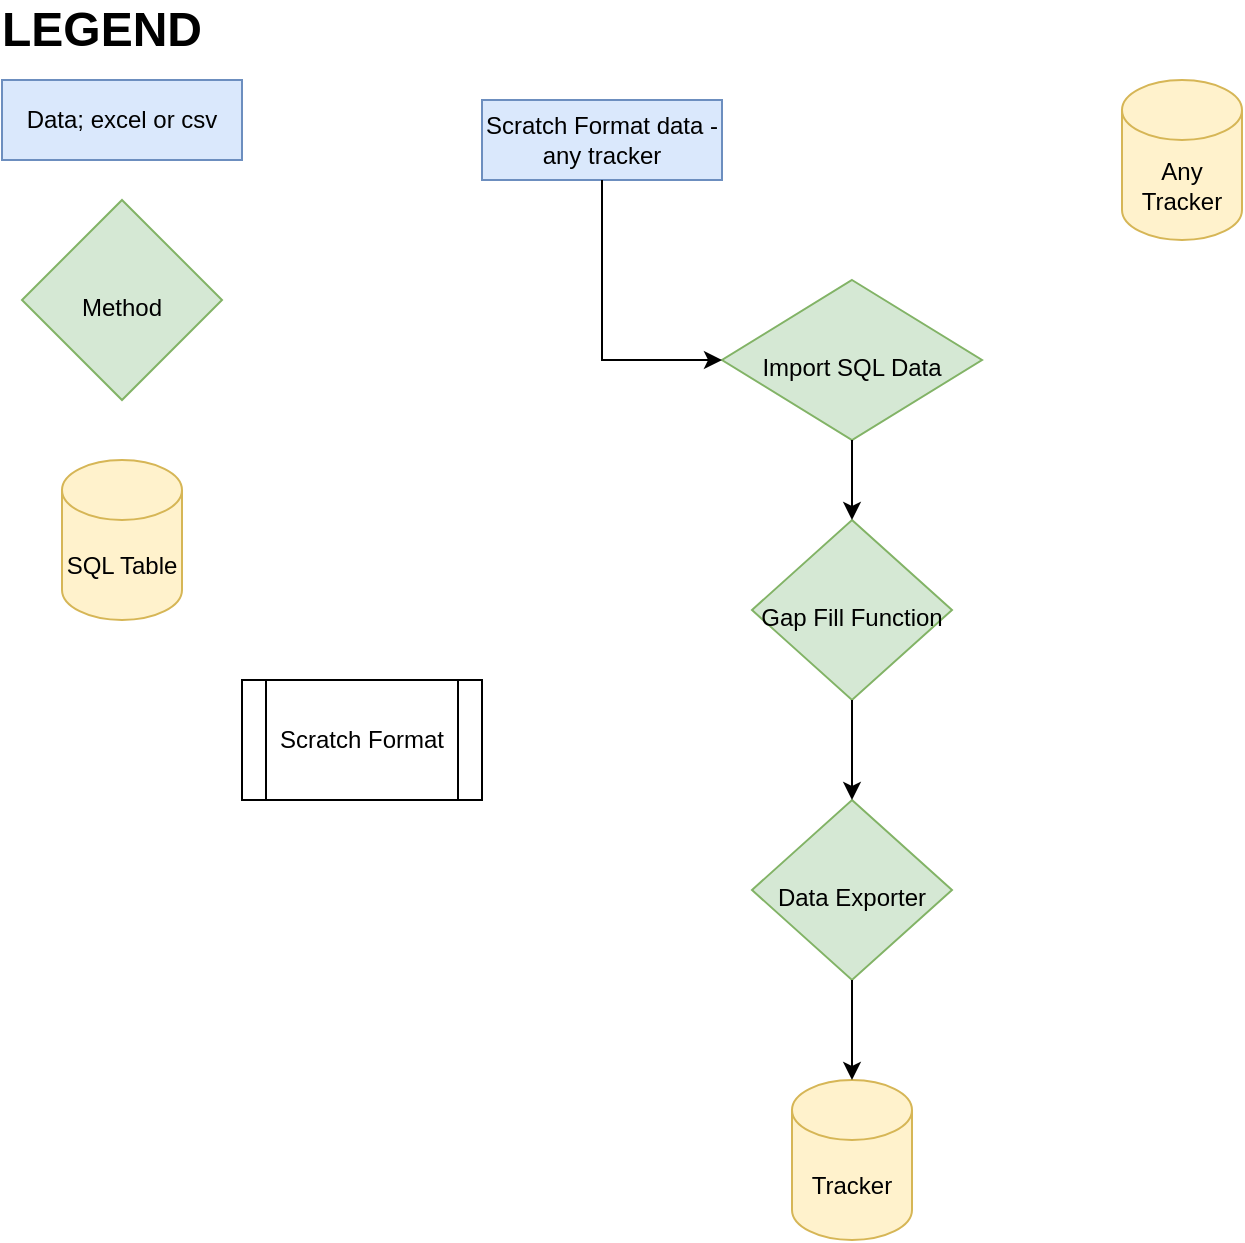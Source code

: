 <mxfile version="20.6.0" type="github">
  <diagram id="p8lEQfj0Wyr8JSXRAtLH" name="Page-1">
    <mxGraphModel dx="539" dy="487" grid="1" gridSize="10" guides="1" tooltips="1" connect="1" arrows="1" fold="1" page="1" pageScale="1" pageWidth="827" pageHeight="1169" math="0" shadow="0">
      <root>
        <mxCell id="0" />
        <mxCell id="1" parent="0" />
        <mxCell id="yy5XVwhqXjzSVsF5RALL-1" value="Scratch Format" style="shape=process;whiteSpace=wrap;html=1;backgroundOutline=1;" vertex="1" parent="1">
          <mxGeometry x="130" y="340" width="120" height="60" as="geometry" />
        </mxCell>
        <mxCell id="yy5XVwhqXjzSVsF5RALL-2" value="Scratch Format data - any tracker" style="rounded=0;whiteSpace=wrap;html=1;fillColor=#dae8fc;strokeColor=#6c8ebf;" vertex="1" parent="1">
          <mxGeometry x="250" y="50" width="120" height="40" as="geometry" />
        </mxCell>
        <mxCell id="yy5XVwhqXjzSVsF5RALL-3" value="&lt;font style=&quot;font-size: 24px;&quot;&gt;&lt;b&gt;LEGEND&lt;/b&gt;&lt;/font&gt;" style="text;html=1;strokeColor=none;fillColor=none;align=center;verticalAlign=middle;whiteSpace=wrap;rounded=0;" vertex="1" parent="1">
          <mxGeometry x="10" width="100" height="30" as="geometry" />
        </mxCell>
        <mxCell id="yy5XVwhqXjzSVsF5RALL-4" value="Data; excel or csv" style="rounded=0;whiteSpace=wrap;html=1;fillColor=#dae8fc;strokeColor=#6c8ebf;" vertex="1" parent="1">
          <mxGeometry x="10" y="40" width="120" height="40" as="geometry" />
        </mxCell>
        <mxCell id="yy5XVwhqXjzSVsF5RALL-5" value="&lt;font style=&quot;font-size: 12px;&quot;&gt;Method&lt;br&gt;&lt;/font&gt;" style="rhombus;whiteSpace=wrap;html=1;fontSize=24;fillColor=#d5e8d4;strokeColor=#82b366;" vertex="1" parent="1">
          <mxGeometry x="20" y="100" width="100" height="100" as="geometry" />
        </mxCell>
        <mxCell id="yy5XVwhqXjzSVsF5RALL-6" value="SQL Table" style="shape=cylinder3;whiteSpace=wrap;html=1;boundedLbl=1;backgroundOutline=1;size=15;fontSize=12;fillColor=#fff2cc;strokeColor=#d6b656;" vertex="1" parent="1">
          <mxGeometry x="40" y="230" width="60" height="80" as="geometry" />
        </mxCell>
        <mxCell id="yy5XVwhqXjzSVsF5RALL-7" value="&lt;font style=&quot;font-size: 12px;&quot;&gt;Import SQL Data&lt;/font&gt;" style="rhombus;whiteSpace=wrap;html=1;fontSize=24;fillColor=#d5e8d4;strokeColor=#82b366;" vertex="1" parent="1">
          <mxGeometry x="370" y="140" width="130" height="80" as="geometry" />
        </mxCell>
        <mxCell id="yy5XVwhqXjzSVsF5RALL-8" value="Any Tracker" style="shape=cylinder3;whiteSpace=wrap;html=1;boundedLbl=1;backgroundOutline=1;size=15;fontSize=12;fillColor=#fff2cc;strokeColor=#d6b656;" vertex="1" parent="1">
          <mxGeometry x="570" y="40" width="60" height="80" as="geometry" />
        </mxCell>
        <mxCell id="yy5XVwhqXjzSVsF5RALL-9" value="" style="endArrow=classic;html=1;rounded=0;fontSize=12;entryX=0;entryY=0.5;entryDx=0;entryDy=0;exitX=0.5;exitY=1;exitDx=0;exitDy=0;" edge="1" parent="1" source="yy5XVwhqXjzSVsF5RALL-2" target="yy5XVwhqXjzSVsF5RALL-7">
          <mxGeometry width="50" height="50" relative="1" as="geometry">
            <mxPoint x="350" y="370" as="sourcePoint" />
            <mxPoint x="400" y="320" as="targetPoint" />
            <Array as="points">
              <mxPoint x="310" y="180" />
            </Array>
          </mxGeometry>
        </mxCell>
        <mxCell id="yy5XVwhqXjzSVsF5RALL-11" value="&lt;span style=&quot;font-size: 12px;&quot;&gt;Gap Fill Function&lt;/span&gt;" style="rhombus;whiteSpace=wrap;html=1;fontSize=24;fillColor=#d5e8d4;strokeColor=#82b366;" vertex="1" parent="1">
          <mxGeometry x="385" y="260" width="100" height="90" as="geometry" />
        </mxCell>
        <mxCell id="yy5XVwhqXjzSVsF5RALL-12" value="" style="endArrow=classic;html=1;rounded=0;fontSize=12;entryX=0.5;entryY=0;entryDx=0;entryDy=0;exitX=0.5;exitY=1;exitDx=0;exitDy=0;" edge="1" parent="1" source="yy5XVwhqXjzSVsF5RALL-7" target="yy5XVwhqXjzSVsF5RALL-11">
          <mxGeometry width="50" height="50" relative="1" as="geometry">
            <mxPoint x="280" y="200" as="sourcePoint" />
            <mxPoint x="355" y="315" as="targetPoint" />
            <Array as="points" />
          </mxGeometry>
        </mxCell>
        <mxCell id="yy5XVwhqXjzSVsF5RALL-13" value="&lt;span style=&quot;font-size: 12px;&quot;&gt;Data Exporter&lt;/span&gt;" style="rhombus;whiteSpace=wrap;html=1;fontSize=24;fillColor=#d5e8d4;strokeColor=#82b366;" vertex="1" parent="1">
          <mxGeometry x="385" y="400" width="100" height="90" as="geometry" />
        </mxCell>
        <mxCell id="yy5XVwhqXjzSVsF5RALL-14" value="" style="endArrow=classic;html=1;rounded=0;fontSize=12;entryX=0.5;entryY=0;entryDx=0;entryDy=0;" edge="1" parent="1" source="yy5XVwhqXjzSVsF5RALL-11" target="yy5XVwhqXjzSVsF5RALL-13">
          <mxGeometry width="50" height="50" relative="1" as="geometry">
            <mxPoint x="375" y="320" as="sourcePoint" />
            <mxPoint x="425" y="270" as="targetPoint" />
          </mxGeometry>
        </mxCell>
        <mxCell id="yy5XVwhqXjzSVsF5RALL-15" value="Tracker" style="shape=cylinder3;whiteSpace=wrap;html=1;boundedLbl=1;backgroundOutline=1;size=15;fontSize=12;fillColor=#fff2cc;strokeColor=#d6b656;" vertex="1" parent="1">
          <mxGeometry x="405" y="540" width="60" height="80" as="geometry" />
        </mxCell>
        <mxCell id="yy5XVwhqXjzSVsF5RALL-16" value="" style="endArrow=classic;html=1;rounded=0;fontSize=12;" edge="1" parent="1" source="yy5XVwhqXjzSVsF5RALL-13" target="yy5XVwhqXjzSVsF5RALL-15">
          <mxGeometry width="50" height="50" relative="1" as="geometry">
            <mxPoint x="445" y="360" as="sourcePoint" />
            <mxPoint x="445" y="410" as="targetPoint" />
          </mxGeometry>
        </mxCell>
      </root>
    </mxGraphModel>
  </diagram>
</mxfile>
